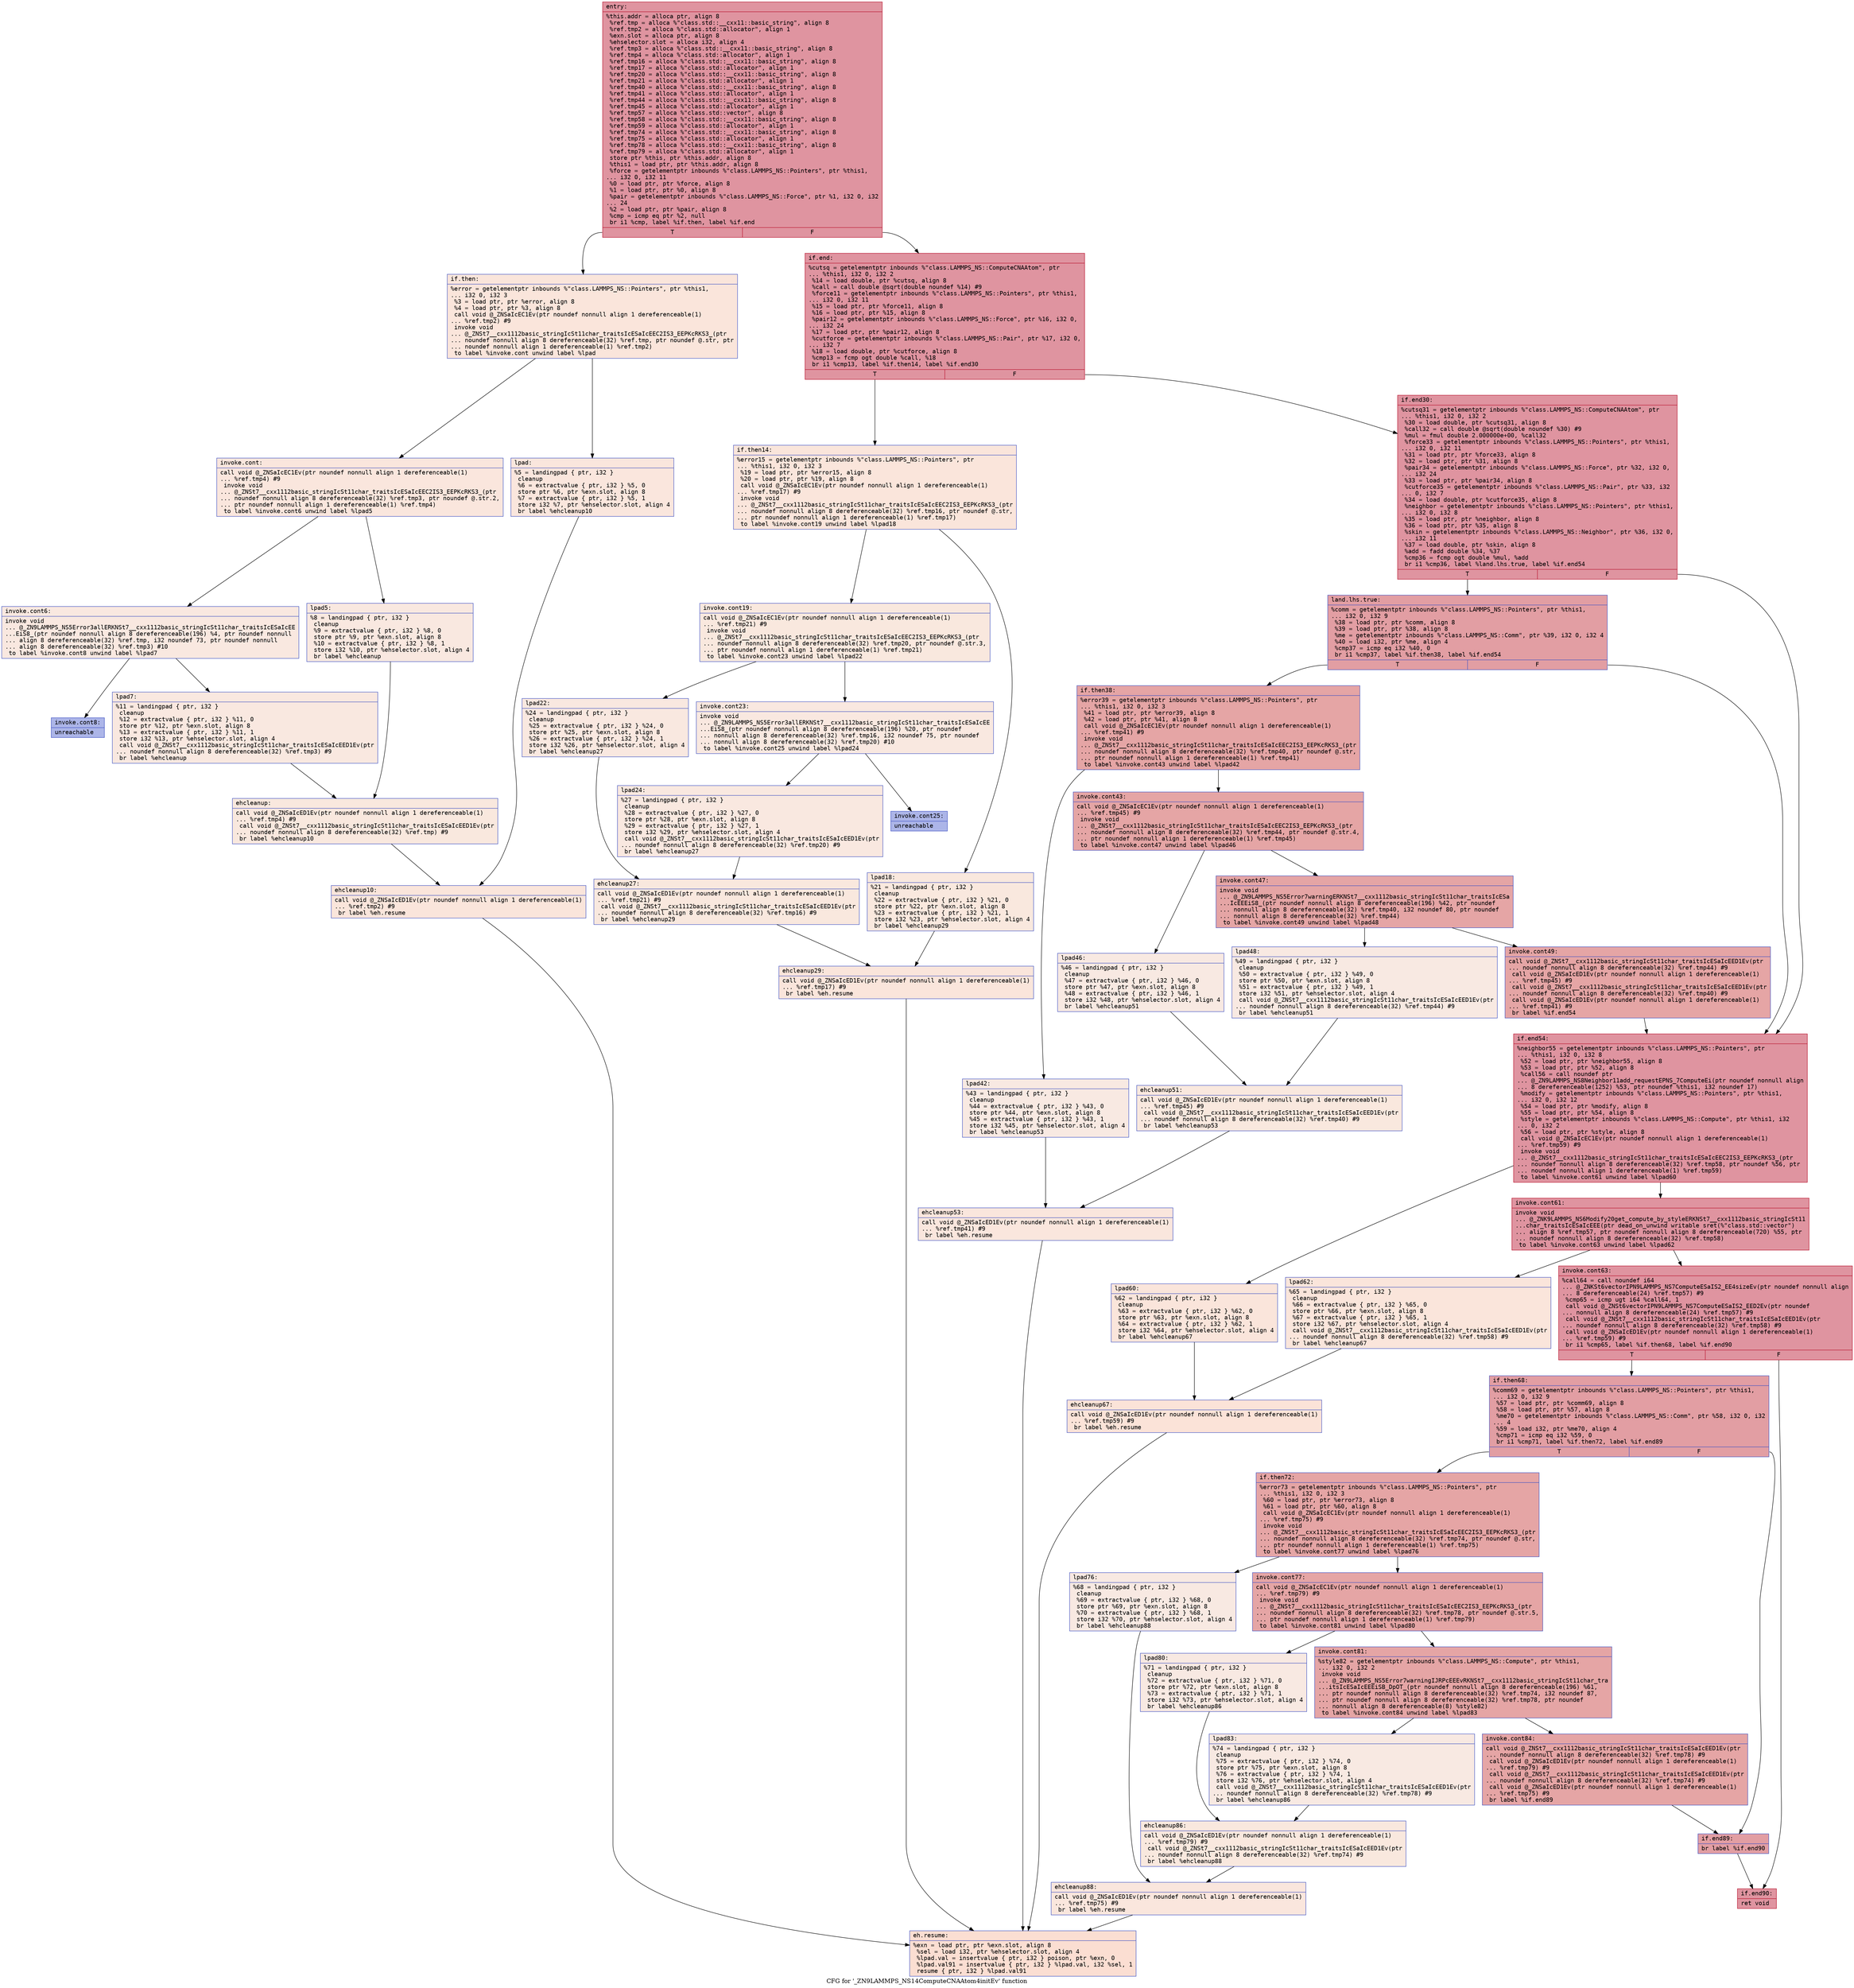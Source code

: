 digraph "CFG for '_ZN9LAMMPS_NS14ComputeCNAAtom4initEv' function" {
	label="CFG for '_ZN9LAMMPS_NS14ComputeCNAAtom4initEv' function";

	Node0x564933a704d0 [shape=record,color="#b70d28ff", style=filled, fillcolor="#b70d2870" fontname="Courier",label="{entry:\l|  %this.addr = alloca ptr, align 8\l  %ref.tmp = alloca %\"class.std::__cxx11::basic_string\", align 8\l  %ref.tmp2 = alloca %\"class.std::allocator\", align 1\l  %exn.slot = alloca ptr, align 8\l  %ehselector.slot = alloca i32, align 4\l  %ref.tmp3 = alloca %\"class.std::__cxx11::basic_string\", align 8\l  %ref.tmp4 = alloca %\"class.std::allocator\", align 1\l  %ref.tmp16 = alloca %\"class.std::__cxx11::basic_string\", align 8\l  %ref.tmp17 = alloca %\"class.std::allocator\", align 1\l  %ref.tmp20 = alloca %\"class.std::__cxx11::basic_string\", align 8\l  %ref.tmp21 = alloca %\"class.std::allocator\", align 1\l  %ref.tmp40 = alloca %\"class.std::__cxx11::basic_string\", align 8\l  %ref.tmp41 = alloca %\"class.std::allocator\", align 1\l  %ref.tmp44 = alloca %\"class.std::__cxx11::basic_string\", align 8\l  %ref.tmp45 = alloca %\"class.std::allocator\", align 1\l  %ref.tmp57 = alloca %\"class.std::vector\", align 8\l  %ref.tmp58 = alloca %\"class.std::__cxx11::basic_string\", align 8\l  %ref.tmp59 = alloca %\"class.std::allocator\", align 1\l  %ref.tmp74 = alloca %\"class.std::__cxx11::basic_string\", align 8\l  %ref.tmp75 = alloca %\"class.std::allocator\", align 1\l  %ref.tmp78 = alloca %\"class.std::__cxx11::basic_string\", align 8\l  %ref.tmp79 = alloca %\"class.std::allocator\", align 1\l  store ptr %this, ptr %this.addr, align 8\l  %this1 = load ptr, ptr %this.addr, align 8\l  %force = getelementptr inbounds %\"class.LAMMPS_NS::Pointers\", ptr %this1,\l... i32 0, i32 11\l  %0 = load ptr, ptr %force, align 8\l  %1 = load ptr, ptr %0, align 8\l  %pair = getelementptr inbounds %\"class.LAMMPS_NS::Force\", ptr %1, i32 0, i32\l... 24\l  %2 = load ptr, ptr %pair, align 8\l  %cmp = icmp eq ptr %2, null\l  br i1 %cmp, label %if.then, label %if.end\l|{<s0>T|<s1>F}}"];
	Node0x564933a704d0:s0 -> Node0x564933a68d60[tooltip="entry -> if.then\nProbability 0.00%" ];
	Node0x564933a704d0:s1 -> Node0x564933a68dd0[tooltip="entry -> if.end\nProbability 100.00%" ];
	Node0x564933a68d60 [shape=record,color="#3d50c3ff", style=filled, fillcolor="#f4c5ad70" fontname="Courier",label="{if.then:\l|  %error = getelementptr inbounds %\"class.LAMMPS_NS::Pointers\", ptr %this1,\l... i32 0, i32 3\l  %3 = load ptr, ptr %error, align 8\l  %4 = load ptr, ptr %3, align 8\l  call void @_ZNSaIcEC1Ev(ptr noundef nonnull align 1 dereferenceable(1)\l... %ref.tmp2) #9\l  invoke void\l... @_ZNSt7__cxx1112basic_stringIcSt11char_traitsIcESaIcEEC2IS3_EEPKcRKS3_(ptr\l... noundef nonnull align 8 dereferenceable(32) %ref.tmp, ptr noundef @.str, ptr\l... noundef nonnull align 1 dereferenceable(1) %ref.tmp2)\l          to label %invoke.cont unwind label %lpad\l}"];
	Node0x564933a68d60 -> Node0x564933a72fb0[tooltip="if.then -> invoke.cont\nProbability 50.00%" ];
	Node0x564933a68d60 -> Node0x564933a73000[tooltip="if.then -> lpad\nProbability 50.00%" ];
	Node0x564933a72fb0 [shape=record,color="#3d50c3ff", style=filled, fillcolor="#f3c7b170" fontname="Courier",label="{invoke.cont:\l|  call void @_ZNSaIcEC1Ev(ptr noundef nonnull align 1 dereferenceable(1)\l... %ref.tmp4) #9\l  invoke void\l... @_ZNSt7__cxx1112basic_stringIcSt11char_traitsIcESaIcEEC2IS3_EEPKcRKS3_(ptr\l... noundef nonnull align 8 dereferenceable(32) %ref.tmp3, ptr noundef @.str.2,\l... ptr noundef nonnull align 1 dereferenceable(1) %ref.tmp4)\l          to label %invoke.cont6 unwind label %lpad5\l}"];
	Node0x564933a72fb0 -> Node0x564933a73320[tooltip="invoke.cont -> invoke.cont6\nProbability 50.00%" ];
	Node0x564933a72fb0 -> Node0x564933a73370[tooltip="invoke.cont -> lpad5\nProbability 50.00%" ];
	Node0x564933a73320 [shape=record,color="#3d50c3ff", style=filled, fillcolor="#f1ccb870" fontname="Courier",label="{invoke.cont6:\l|  invoke void\l... @_ZN9LAMMPS_NS5Error3allERKNSt7__cxx1112basic_stringIcSt11char_traitsIcESaIcEE\l...EiS8_(ptr noundef nonnull align 8 dereferenceable(196) %4, ptr noundef nonnull\l... align 8 dereferenceable(32) %ref.tmp, i32 noundef 73, ptr noundef nonnull\l... align 8 dereferenceable(32) %ref.tmp3) #10\l          to label %invoke.cont8 unwind label %lpad7\l}"];
	Node0x564933a73320 -> Node0x564933a732d0[tooltip="invoke.cont6 -> invoke.cont8\nProbability 0.00%" ];
	Node0x564933a73320 -> Node0x564933a73630[tooltip="invoke.cont6 -> lpad7\nProbability 100.00%" ];
	Node0x564933a732d0 [shape=record,color="#3d50c3ff", style=filled, fillcolor="#4358cb70" fontname="Courier",label="{invoke.cont8:\l|  unreachable\l}"];
	Node0x564933a73000 [shape=record,color="#3d50c3ff", style=filled, fillcolor="#f3c7b170" fontname="Courier",label="{lpad:\l|  %5 = landingpad \{ ptr, i32 \}\l          cleanup\l  %6 = extractvalue \{ ptr, i32 \} %5, 0\l  store ptr %6, ptr %exn.slot, align 8\l  %7 = extractvalue \{ ptr, i32 \} %5, 1\l  store i32 %7, ptr %ehselector.slot, align 4\l  br label %ehcleanup10\l}"];
	Node0x564933a73000 -> Node0x564933a73bf0[tooltip="lpad -> ehcleanup10\nProbability 100.00%" ];
	Node0x564933a73370 [shape=record,color="#3d50c3ff", style=filled, fillcolor="#f1ccb870" fontname="Courier",label="{lpad5:\l|  %8 = landingpad \{ ptr, i32 \}\l          cleanup\l  %9 = extractvalue \{ ptr, i32 \} %8, 0\l  store ptr %9, ptr %exn.slot, align 8\l  %10 = extractvalue \{ ptr, i32 \} %8, 1\l  store i32 %10, ptr %ehselector.slot, align 4\l  br label %ehcleanup\l}"];
	Node0x564933a73370 -> Node0x564933a73f40[tooltip="lpad5 -> ehcleanup\nProbability 100.00%" ];
	Node0x564933a73630 [shape=record,color="#3d50c3ff", style=filled, fillcolor="#f1ccb870" fontname="Courier",label="{lpad7:\l|  %11 = landingpad \{ ptr, i32 \}\l          cleanup\l  %12 = extractvalue \{ ptr, i32 \} %11, 0\l  store ptr %12, ptr %exn.slot, align 8\l  %13 = extractvalue \{ ptr, i32 \} %11, 1\l  store i32 %13, ptr %ehselector.slot, align 4\l  call void @_ZNSt7__cxx1112basic_stringIcSt11char_traitsIcESaIcEED1Ev(ptr\l... noundef nonnull align 8 dereferenceable(32) %ref.tmp3) #9\l  br label %ehcleanup\l}"];
	Node0x564933a73630 -> Node0x564933a73f40[tooltip="lpad7 -> ehcleanup\nProbability 100.00%" ];
	Node0x564933a73f40 [shape=record,color="#3d50c3ff", style=filled, fillcolor="#f2cab570" fontname="Courier",label="{ehcleanup:\l|  call void @_ZNSaIcED1Ev(ptr noundef nonnull align 1 dereferenceable(1)\l... %ref.tmp4) #9\l  call void @_ZNSt7__cxx1112basic_stringIcSt11char_traitsIcESaIcEED1Ev(ptr\l... noundef nonnull align 8 dereferenceable(32) %ref.tmp) #9\l  br label %ehcleanup10\l}"];
	Node0x564933a73f40 -> Node0x564933a73bf0[tooltip="ehcleanup -> ehcleanup10\nProbability 100.00%" ];
	Node0x564933a73bf0 [shape=record,color="#3d50c3ff", style=filled, fillcolor="#f4c5ad70" fontname="Courier",label="{ehcleanup10:\l|  call void @_ZNSaIcED1Ev(ptr noundef nonnull align 1 dereferenceable(1)\l... %ref.tmp2) #9\l  br label %eh.resume\l}"];
	Node0x564933a73bf0 -> Node0x564933a747f0[tooltip="ehcleanup10 -> eh.resume\nProbability 100.00%" ];
	Node0x564933a68dd0 [shape=record,color="#b70d28ff", style=filled, fillcolor="#b70d2870" fontname="Courier",label="{if.end:\l|  %cutsq = getelementptr inbounds %\"class.LAMMPS_NS::ComputeCNAAtom\", ptr\l... %this1, i32 0, i32 2\l  %14 = load double, ptr %cutsq, align 8\l  %call = call double @sqrt(double noundef %14) #9\l  %force11 = getelementptr inbounds %\"class.LAMMPS_NS::Pointers\", ptr %this1,\l... i32 0, i32 11\l  %15 = load ptr, ptr %force11, align 8\l  %16 = load ptr, ptr %15, align 8\l  %pair12 = getelementptr inbounds %\"class.LAMMPS_NS::Force\", ptr %16, i32 0,\l... i32 24\l  %17 = load ptr, ptr %pair12, align 8\l  %cutforce = getelementptr inbounds %\"class.LAMMPS_NS::Pair\", ptr %17, i32 0,\l... i32 7\l  %18 = load double, ptr %cutforce, align 8\l  %cmp13 = fcmp ogt double %call, %18\l  br i1 %cmp13, label %if.then14, label %if.end30\l|{<s0>T|<s1>F}}"];
	Node0x564933a68dd0:s0 -> Node0x564933a75130[tooltip="if.end -> if.then14\nProbability 0.00%" ];
	Node0x564933a68dd0:s1 -> Node0x564933a751b0[tooltip="if.end -> if.end30\nProbability 100.00%" ];
	Node0x564933a75130 [shape=record,color="#3d50c3ff", style=filled, fillcolor="#f4c5ad70" fontname="Courier",label="{if.then14:\l|  %error15 = getelementptr inbounds %\"class.LAMMPS_NS::Pointers\", ptr\l... %this1, i32 0, i32 3\l  %19 = load ptr, ptr %error15, align 8\l  %20 = load ptr, ptr %19, align 8\l  call void @_ZNSaIcEC1Ev(ptr noundef nonnull align 1 dereferenceable(1)\l... %ref.tmp17) #9\l  invoke void\l... @_ZNSt7__cxx1112basic_stringIcSt11char_traitsIcESaIcEEC2IS3_EEPKcRKS3_(ptr\l... noundef nonnull align 8 dereferenceable(32) %ref.tmp16, ptr noundef @.str,\l... ptr noundef nonnull align 1 dereferenceable(1) %ref.tmp17)\l          to label %invoke.cont19 unwind label %lpad18\l}"];
	Node0x564933a75130 -> Node0x564933a75c60[tooltip="if.then14 -> invoke.cont19\nProbability 50.00%" ];
	Node0x564933a75130 -> Node0x564933a75ce0[tooltip="if.then14 -> lpad18\nProbability 50.00%" ];
	Node0x564933a75c60 [shape=record,color="#3d50c3ff", style=filled, fillcolor="#f2cab570" fontname="Courier",label="{invoke.cont19:\l|  call void @_ZNSaIcEC1Ev(ptr noundef nonnull align 1 dereferenceable(1)\l... %ref.tmp21) #9\l  invoke void\l... @_ZNSt7__cxx1112basic_stringIcSt11char_traitsIcESaIcEEC2IS3_EEPKcRKS3_(ptr\l... noundef nonnull align 8 dereferenceable(32) %ref.tmp20, ptr noundef @.str.3,\l... ptr noundef nonnull align 1 dereferenceable(1) %ref.tmp21)\l          to label %invoke.cont23 unwind label %lpad22\l}"];
	Node0x564933a75c60 -> Node0x564933a76060[tooltip="invoke.cont19 -> invoke.cont23\nProbability 50.00%" ];
	Node0x564933a75c60 -> Node0x564933a760b0[tooltip="invoke.cont19 -> lpad22\nProbability 50.00%" ];
	Node0x564933a76060 [shape=record,color="#3d50c3ff", style=filled, fillcolor="#f1ccb870" fontname="Courier",label="{invoke.cont23:\l|  invoke void\l... @_ZN9LAMMPS_NS5Error3allERKNSt7__cxx1112basic_stringIcSt11char_traitsIcESaIcEE\l...EiS8_(ptr noundef nonnull align 8 dereferenceable(196) %20, ptr noundef\l... nonnull align 8 dereferenceable(32) %ref.tmp16, i32 noundef 75, ptr noundef\l... nonnull align 8 dereferenceable(32) %ref.tmp20) #10\l          to label %invoke.cont25 unwind label %lpad24\l}"];
	Node0x564933a76060 -> Node0x564933a76010[tooltip="invoke.cont23 -> invoke.cont25\nProbability 0.00%" ];
	Node0x564933a76060 -> Node0x564933a763d0[tooltip="invoke.cont23 -> lpad24\nProbability 100.00%" ];
	Node0x564933a76010 [shape=record,color="#3d50c3ff", style=filled, fillcolor="#4358cb70" fontname="Courier",label="{invoke.cont25:\l|  unreachable\l}"];
	Node0x564933a75ce0 [shape=record,color="#3d50c3ff", style=filled, fillcolor="#f2cab570" fontname="Courier",label="{lpad18:\l|  %21 = landingpad \{ ptr, i32 \}\l          cleanup\l  %22 = extractvalue \{ ptr, i32 \} %21, 0\l  store ptr %22, ptr %exn.slot, align 8\l  %23 = extractvalue \{ ptr, i32 \} %21, 1\l  store i32 %23, ptr %ehselector.slot, align 4\l  br label %ehcleanup29\l}"];
	Node0x564933a75ce0 -> Node0x564933a76990[tooltip="lpad18 -> ehcleanup29\nProbability 100.00%" ];
	Node0x564933a760b0 [shape=record,color="#3d50c3ff", style=filled, fillcolor="#f1ccb870" fontname="Courier",label="{lpad22:\l|  %24 = landingpad \{ ptr, i32 \}\l          cleanup\l  %25 = extractvalue \{ ptr, i32 \} %24, 0\l  store ptr %25, ptr %exn.slot, align 8\l  %26 = extractvalue \{ ptr, i32 \} %24, 1\l  store i32 %26, ptr %ehselector.slot, align 4\l  br label %ehcleanup27\l}"];
	Node0x564933a760b0 -> Node0x564933a76ce0[tooltip="lpad22 -> ehcleanup27\nProbability 100.00%" ];
	Node0x564933a763d0 [shape=record,color="#3d50c3ff", style=filled, fillcolor="#f1ccb870" fontname="Courier",label="{lpad24:\l|  %27 = landingpad \{ ptr, i32 \}\l          cleanup\l  %28 = extractvalue \{ ptr, i32 \} %27, 0\l  store ptr %28, ptr %exn.slot, align 8\l  %29 = extractvalue \{ ptr, i32 \} %27, 1\l  store i32 %29, ptr %ehselector.slot, align 4\l  call void @_ZNSt7__cxx1112basic_stringIcSt11char_traitsIcESaIcEED1Ev(ptr\l... noundef nonnull align 8 dereferenceable(32) %ref.tmp20) #9\l  br label %ehcleanup27\l}"];
	Node0x564933a763d0 -> Node0x564933a76ce0[tooltip="lpad24 -> ehcleanup27\nProbability 100.00%" ];
	Node0x564933a76ce0 [shape=record,color="#3d50c3ff", style=filled, fillcolor="#f2cab570" fontname="Courier",label="{ehcleanup27:\l|  call void @_ZNSaIcED1Ev(ptr noundef nonnull align 1 dereferenceable(1)\l... %ref.tmp21) #9\l  call void @_ZNSt7__cxx1112basic_stringIcSt11char_traitsIcESaIcEED1Ev(ptr\l... noundef nonnull align 8 dereferenceable(32) %ref.tmp16) #9\l  br label %ehcleanup29\l}"];
	Node0x564933a76ce0 -> Node0x564933a76990[tooltip="ehcleanup27 -> ehcleanup29\nProbability 100.00%" ];
	Node0x564933a76990 [shape=record,color="#3d50c3ff", style=filled, fillcolor="#f4c5ad70" fontname="Courier",label="{ehcleanup29:\l|  call void @_ZNSaIcED1Ev(ptr noundef nonnull align 1 dereferenceable(1)\l... %ref.tmp17) #9\l  br label %eh.resume\l}"];
	Node0x564933a76990 -> Node0x564933a747f0[tooltip="ehcleanup29 -> eh.resume\nProbability 100.00%" ];
	Node0x564933a751b0 [shape=record,color="#b70d28ff", style=filled, fillcolor="#b70d2870" fontname="Courier",label="{if.end30:\l|  %cutsq31 = getelementptr inbounds %\"class.LAMMPS_NS::ComputeCNAAtom\", ptr\l... %this1, i32 0, i32 2\l  %30 = load double, ptr %cutsq31, align 8\l  %call32 = call double @sqrt(double noundef %30) #9\l  %mul = fmul double 2.000000e+00, %call32\l  %force33 = getelementptr inbounds %\"class.LAMMPS_NS::Pointers\", ptr %this1,\l... i32 0, i32 11\l  %31 = load ptr, ptr %force33, align 8\l  %32 = load ptr, ptr %31, align 8\l  %pair34 = getelementptr inbounds %\"class.LAMMPS_NS::Force\", ptr %32, i32 0,\l... i32 24\l  %33 = load ptr, ptr %pair34, align 8\l  %cutforce35 = getelementptr inbounds %\"class.LAMMPS_NS::Pair\", ptr %33, i32\l... 0, i32 7\l  %34 = load double, ptr %cutforce35, align 8\l  %neighbor = getelementptr inbounds %\"class.LAMMPS_NS::Pointers\", ptr %this1,\l... i32 0, i32 8\l  %35 = load ptr, ptr %neighbor, align 8\l  %36 = load ptr, ptr %35, align 8\l  %skin = getelementptr inbounds %\"class.LAMMPS_NS::Neighbor\", ptr %36, i32 0,\l... i32 11\l  %37 = load double, ptr %skin, align 8\l  %add = fadd double %34, %37\l  %cmp36 = fcmp ogt double %mul, %add\l  br i1 %cmp36, label %land.lhs.true, label %if.end54\l|{<s0>T|<s1>F}}"];
	Node0x564933a751b0:s0 -> Node0x564933a782c0[tooltip="if.end30 -> land.lhs.true\nProbability 50.00%" ];
	Node0x564933a751b0:s1 -> Node0x564933a78340[tooltip="if.end30 -> if.end54\nProbability 50.00%" ];
	Node0x564933a782c0 [shape=record,color="#3d50c3ff", style=filled, fillcolor="#be242e70" fontname="Courier",label="{land.lhs.true:\l|  %comm = getelementptr inbounds %\"class.LAMMPS_NS::Pointers\", ptr %this1,\l... i32 0, i32 9\l  %38 = load ptr, ptr %comm, align 8\l  %39 = load ptr, ptr %38, align 8\l  %me = getelementptr inbounds %\"class.LAMMPS_NS::Comm\", ptr %39, i32 0, i32 4\l  %40 = load i32, ptr %me, align 4\l  %cmp37 = icmp eq i32 %40, 0\l  br i1 %cmp37, label %if.then38, label %if.end54\l|{<s0>T|<s1>F}}"];
	Node0x564933a782c0:s0 -> Node0x564933a78890[tooltip="land.lhs.true -> if.then38\nProbability 37.50%" ];
	Node0x564933a782c0:s1 -> Node0x564933a78340[tooltip="land.lhs.true -> if.end54\nProbability 62.50%" ];
	Node0x564933a78890 [shape=record,color="#3d50c3ff", style=filled, fillcolor="#c5333470" fontname="Courier",label="{if.then38:\l|  %error39 = getelementptr inbounds %\"class.LAMMPS_NS::Pointers\", ptr\l... %this1, i32 0, i32 3\l  %41 = load ptr, ptr %error39, align 8\l  %42 = load ptr, ptr %41, align 8\l  call void @_ZNSaIcEC1Ev(ptr noundef nonnull align 1 dereferenceable(1)\l... %ref.tmp41) #9\l  invoke void\l... @_ZNSt7__cxx1112basic_stringIcSt11char_traitsIcESaIcEEC2IS3_EEPKcRKS3_(ptr\l... noundef nonnull align 8 dereferenceable(32) %ref.tmp40, ptr noundef @.str,\l... ptr noundef nonnull align 1 dereferenceable(1) %ref.tmp41)\l          to label %invoke.cont43 unwind label %lpad42\l}"];
	Node0x564933a78890 -> Node0x564933a78d20[tooltip="if.then38 -> invoke.cont43\nProbability 100.00%" ];
	Node0x564933a78890 -> Node0x564933a78da0[tooltip="if.then38 -> lpad42\nProbability 0.00%" ];
	Node0x564933a78d20 [shape=record,color="#3d50c3ff", style=filled, fillcolor="#c5333470" fontname="Courier",label="{invoke.cont43:\l|  call void @_ZNSaIcEC1Ev(ptr noundef nonnull align 1 dereferenceable(1)\l... %ref.tmp45) #9\l  invoke void\l... @_ZNSt7__cxx1112basic_stringIcSt11char_traitsIcESaIcEEC2IS3_EEPKcRKS3_(ptr\l... noundef nonnull align 8 dereferenceable(32) %ref.tmp44, ptr noundef @.str.4,\l... ptr noundef nonnull align 1 dereferenceable(1) %ref.tmp45)\l          to label %invoke.cont47 unwind label %lpad46\l}"];
	Node0x564933a78d20 -> Node0x564933a790c0[tooltip="invoke.cont43 -> invoke.cont47\nProbability 100.00%" ];
	Node0x564933a78d20 -> Node0x564933a79110[tooltip="invoke.cont43 -> lpad46\nProbability 0.00%" ];
	Node0x564933a790c0 [shape=record,color="#3d50c3ff", style=filled, fillcolor="#c5333470" fontname="Courier",label="{invoke.cont47:\l|  invoke void\l... @_ZN9LAMMPS_NS5Error7warningERKNSt7__cxx1112basic_stringIcSt11char_traitsIcESa\l...IcEEEiS8_(ptr noundef nonnull align 8 dereferenceable(196) %42, ptr noundef\l... nonnull align 8 dereferenceable(32) %ref.tmp40, i32 noundef 80, ptr noundef\l... nonnull align 8 dereferenceable(32) %ref.tmp44)\l          to label %invoke.cont49 unwind label %lpad48\l}"];
	Node0x564933a790c0 -> Node0x564933a79070[tooltip="invoke.cont47 -> invoke.cont49\nProbability 100.00%" ];
	Node0x564933a790c0 -> Node0x564933a793d0[tooltip="invoke.cont47 -> lpad48\nProbability 0.00%" ];
	Node0x564933a79070 [shape=record,color="#3d50c3ff", style=filled, fillcolor="#c5333470" fontname="Courier",label="{invoke.cont49:\l|  call void @_ZNSt7__cxx1112basic_stringIcSt11char_traitsIcESaIcEED1Ev(ptr\l... noundef nonnull align 8 dereferenceable(32) %ref.tmp44) #9\l  call void @_ZNSaIcED1Ev(ptr noundef nonnull align 1 dereferenceable(1)\l... %ref.tmp45) #9\l  call void @_ZNSt7__cxx1112basic_stringIcSt11char_traitsIcESaIcEED1Ev(ptr\l... noundef nonnull align 8 dereferenceable(32) %ref.tmp40) #9\l  call void @_ZNSaIcED1Ev(ptr noundef nonnull align 1 dereferenceable(1)\l... %ref.tmp41) #9\l  br label %if.end54\l}"];
	Node0x564933a79070 -> Node0x564933a78340[tooltip="invoke.cont49 -> if.end54\nProbability 100.00%" ];
	Node0x564933a78da0 [shape=record,color="#3d50c3ff", style=filled, fillcolor="#efcebd70" fontname="Courier",label="{lpad42:\l|  %43 = landingpad \{ ptr, i32 \}\l          cleanup\l  %44 = extractvalue \{ ptr, i32 \} %43, 0\l  store ptr %44, ptr %exn.slot, align 8\l  %45 = extractvalue \{ ptr, i32 \} %43, 1\l  store i32 %45, ptr %ehselector.slot, align 4\l  br label %ehcleanup53\l}"];
	Node0x564933a78da0 -> Node0x564933a79e90[tooltip="lpad42 -> ehcleanup53\nProbability 100.00%" ];
	Node0x564933a79110 [shape=record,color="#3d50c3ff", style=filled, fillcolor="#efcebd70" fontname="Courier",label="{lpad46:\l|  %46 = landingpad \{ ptr, i32 \}\l          cleanup\l  %47 = extractvalue \{ ptr, i32 \} %46, 0\l  store ptr %47, ptr %exn.slot, align 8\l  %48 = extractvalue \{ ptr, i32 \} %46, 1\l  store i32 %48, ptr %ehselector.slot, align 4\l  br label %ehcleanup51\l}"];
	Node0x564933a79110 -> Node0x564933a7aa10[tooltip="lpad46 -> ehcleanup51\nProbability 100.00%" ];
	Node0x564933a793d0 [shape=record,color="#3d50c3ff", style=filled, fillcolor="#efcebd70" fontname="Courier",label="{lpad48:\l|  %49 = landingpad \{ ptr, i32 \}\l          cleanup\l  %50 = extractvalue \{ ptr, i32 \} %49, 0\l  store ptr %50, ptr %exn.slot, align 8\l  %51 = extractvalue \{ ptr, i32 \} %49, 1\l  store i32 %51, ptr %ehselector.slot, align 4\l  call void @_ZNSt7__cxx1112basic_stringIcSt11char_traitsIcESaIcEED1Ev(ptr\l... noundef nonnull align 8 dereferenceable(32) %ref.tmp44) #9\l  br label %ehcleanup51\l}"];
	Node0x564933a793d0 -> Node0x564933a7aa10[tooltip="lpad48 -> ehcleanup51\nProbability 100.00%" ];
	Node0x564933a7aa10 [shape=record,color="#3d50c3ff", style=filled, fillcolor="#f2cab570" fontname="Courier",label="{ehcleanup51:\l|  call void @_ZNSaIcED1Ev(ptr noundef nonnull align 1 dereferenceable(1)\l... %ref.tmp45) #9\l  call void @_ZNSt7__cxx1112basic_stringIcSt11char_traitsIcESaIcEED1Ev(ptr\l... noundef nonnull align 8 dereferenceable(32) %ref.tmp40) #9\l  br label %ehcleanup53\l}"];
	Node0x564933a7aa10 -> Node0x564933a79e90[tooltip="ehcleanup51 -> ehcleanup53\nProbability 100.00%" ];
	Node0x564933a79e90 [shape=record,color="#3d50c3ff", style=filled, fillcolor="#f3c7b170" fontname="Courier",label="{ehcleanup53:\l|  call void @_ZNSaIcED1Ev(ptr noundef nonnull align 1 dereferenceable(1)\l... %ref.tmp41) #9\l  br label %eh.resume\l}"];
	Node0x564933a79e90 -> Node0x564933a747f0[tooltip="ehcleanup53 -> eh.resume\nProbability 100.00%" ];
	Node0x564933a78340 [shape=record,color="#b70d28ff", style=filled, fillcolor="#b70d2870" fontname="Courier",label="{if.end54:\l|  %neighbor55 = getelementptr inbounds %\"class.LAMMPS_NS::Pointers\", ptr\l... %this1, i32 0, i32 8\l  %52 = load ptr, ptr %neighbor55, align 8\l  %53 = load ptr, ptr %52, align 8\l  %call56 = call noundef ptr\l... @_ZN9LAMMPS_NS8Neighbor11add_requestEPNS_7ComputeEi(ptr noundef nonnull align\l... 8 dereferenceable(1252) %53, ptr noundef %this1, i32 noundef 17)\l  %modify = getelementptr inbounds %\"class.LAMMPS_NS::Pointers\", ptr %this1,\l... i32 0, i32 12\l  %54 = load ptr, ptr %modify, align 8\l  %55 = load ptr, ptr %54, align 8\l  %style = getelementptr inbounds %\"class.LAMMPS_NS::Compute\", ptr %this1, i32\l... 0, i32 2\l  %56 = load ptr, ptr %style, align 8\l  call void @_ZNSaIcEC1Ev(ptr noundef nonnull align 1 dereferenceable(1)\l... %ref.tmp59) #9\l  invoke void\l... @_ZNSt7__cxx1112basic_stringIcSt11char_traitsIcESaIcEEC2IS3_EEPKcRKS3_(ptr\l... noundef nonnull align 8 dereferenceable(32) %ref.tmp58, ptr noundef %56, ptr\l... noundef nonnull align 1 dereferenceable(1) %ref.tmp59)\l          to label %invoke.cont61 unwind label %lpad60\l}"];
	Node0x564933a78340 -> Node0x564933a7bb60[tooltip="if.end54 -> invoke.cont61\nProbability 100.00%" ];
	Node0x564933a78340 -> Node0x564933a7bbe0[tooltip="if.end54 -> lpad60\nProbability 0.00%" ];
	Node0x564933a7bb60 [shape=record,color="#b70d28ff", style=filled, fillcolor="#b70d2870" fontname="Courier",label="{invoke.cont61:\l|  invoke void\l... @_ZNK9LAMMPS_NS6Modify20get_compute_by_styleERKNSt7__cxx1112basic_stringIcSt11\l...char_traitsIcESaIcEEE(ptr dead_on_unwind writable sret(%\"class.std::vector\")\l... align 8 %ref.tmp57, ptr noundef nonnull align 8 dereferenceable(720) %55, ptr\l... noundef nonnull align 8 dereferenceable(32) %ref.tmp58)\l          to label %invoke.cont63 unwind label %lpad62\l}"];
	Node0x564933a7bb60 -> Node0x564933a7bb10[tooltip="invoke.cont61 -> invoke.cont63\nProbability 100.00%" ];
	Node0x564933a7bb60 -> Node0x564933a7bfa0[tooltip="invoke.cont61 -> lpad62\nProbability 0.00%" ];
	Node0x564933a7bb10 [shape=record,color="#b70d28ff", style=filled, fillcolor="#b70d2870" fontname="Courier",label="{invoke.cont63:\l|  %call64 = call noundef i64\l... @_ZNKSt6vectorIPN9LAMMPS_NS7ComputeESaIS2_EE4sizeEv(ptr noundef nonnull align\l... 8 dereferenceable(24) %ref.tmp57) #9\l  %cmp65 = icmp ugt i64 %call64, 1\l  call void @_ZNSt6vectorIPN9LAMMPS_NS7ComputeESaIS2_EED2Ev(ptr noundef\l... nonnull align 8 dereferenceable(24) %ref.tmp57) #9\l  call void @_ZNSt7__cxx1112basic_stringIcSt11char_traitsIcESaIcEED1Ev(ptr\l... noundef nonnull align 8 dereferenceable(32) %ref.tmp58) #9\l  call void @_ZNSaIcED1Ev(ptr noundef nonnull align 1 dereferenceable(1)\l... %ref.tmp59) #9\l  br i1 %cmp65, label %if.then68, label %if.end90\l|{<s0>T|<s1>F}}"];
	Node0x564933a7bb10:s0 -> Node0x564933a7ca90[tooltip="invoke.cont63 -> if.then68\nProbability 50.00%" ];
	Node0x564933a7bb10:s1 -> Node0x564933a7cb70[tooltip="invoke.cont63 -> if.end90\nProbability 50.00%" ];
	Node0x564933a7ca90 [shape=record,color="#3d50c3ff", style=filled, fillcolor="#be242e70" fontname="Courier",label="{if.then68:\l|  %comm69 = getelementptr inbounds %\"class.LAMMPS_NS::Pointers\", ptr %this1,\l... i32 0, i32 9\l  %57 = load ptr, ptr %comm69, align 8\l  %58 = load ptr, ptr %57, align 8\l  %me70 = getelementptr inbounds %\"class.LAMMPS_NS::Comm\", ptr %58, i32 0, i32\l... 4\l  %59 = load i32, ptr %me70, align 4\l  %cmp71 = icmp eq i32 %59, 0\l  br i1 %cmp71, label %if.then72, label %if.end89\l|{<s0>T|<s1>F}}"];
	Node0x564933a7ca90:s0 -> Node0x564933a753c0[tooltip="if.then68 -> if.then72\nProbability 37.50%" ];
	Node0x564933a7ca90:s1 -> Node0x564933a75440[tooltip="if.then68 -> if.end89\nProbability 62.50%" ];
	Node0x564933a753c0 [shape=record,color="#3d50c3ff", style=filled, fillcolor="#c5333470" fontname="Courier",label="{if.then72:\l|  %error73 = getelementptr inbounds %\"class.LAMMPS_NS::Pointers\", ptr\l... %this1, i32 0, i32 3\l  %60 = load ptr, ptr %error73, align 8\l  %61 = load ptr, ptr %60, align 8\l  call void @_ZNSaIcEC1Ev(ptr noundef nonnull align 1 dereferenceable(1)\l... %ref.tmp75) #9\l  invoke void\l... @_ZNSt7__cxx1112basic_stringIcSt11char_traitsIcESaIcEEC2IS3_EEPKcRKS3_(ptr\l... noundef nonnull align 8 dereferenceable(32) %ref.tmp74, ptr noundef @.str,\l... ptr noundef nonnull align 1 dereferenceable(1) %ref.tmp75)\l          to label %invoke.cont77 unwind label %lpad76\l}"];
	Node0x564933a753c0 -> Node0x564933a75930[tooltip="if.then72 -> invoke.cont77\nProbability 100.00%" ];
	Node0x564933a753c0 -> Node0x564933a7dcf0[tooltip="if.then72 -> lpad76\nProbability 0.00%" ];
	Node0x564933a75930 [shape=record,color="#3d50c3ff", style=filled, fillcolor="#c5333470" fontname="Courier",label="{invoke.cont77:\l|  call void @_ZNSaIcEC1Ev(ptr noundef nonnull align 1 dereferenceable(1)\l... %ref.tmp79) #9\l  invoke void\l... @_ZNSt7__cxx1112basic_stringIcSt11char_traitsIcESaIcEEC2IS3_EEPKcRKS3_(ptr\l... noundef nonnull align 8 dereferenceable(32) %ref.tmp78, ptr noundef @.str.5,\l... ptr noundef nonnull align 1 dereferenceable(1) %ref.tmp79)\l          to label %invoke.cont81 unwind label %lpad80\l}"];
	Node0x564933a75930 -> Node0x564933a7e040[tooltip="invoke.cont77 -> invoke.cont81\nProbability 100.00%" ];
	Node0x564933a75930 -> Node0x564933a7e090[tooltip="invoke.cont77 -> lpad80\nProbability 0.00%" ];
	Node0x564933a7e040 [shape=record,color="#3d50c3ff", style=filled, fillcolor="#c5333470" fontname="Courier",label="{invoke.cont81:\l|  %style82 = getelementptr inbounds %\"class.LAMMPS_NS::Compute\", ptr %this1,\l... i32 0, i32 2\l  invoke void\l... @_ZN9LAMMPS_NS5Error7warningIJRPcEEEvRKNSt7__cxx1112basic_stringIcSt11char_tra\l...itsIcESaIcEEEiSB_DpOT_(ptr noundef nonnull align 8 dereferenceable(196) %61,\l... ptr noundef nonnull align 8 dereferenceable(32) %ref.tmp74, i32 noundef 87,\l... ptr noundef nonnull align 8 dereferenceable(32) %ref.tmp78, ptr noundef\l... nonnull align 8 dereferenceable(8) %style82)\l          to label %invoke.cont84 unwind label %lpad83\l}"];
	Node0x564933a7e040 -> Node0x564933a7dff0[tooltip="invoke.cont81 -> invoke.cont84\nProbability 100.00%" ];
	Node0x564933a7e040 -> Node0x564933a7e410[tooltip="invoke.cont81 -> lpad83\nProbability 0.00%" ];
	Node0x564933a7dff0 [shape=record,color="#3d50c3ff", style=filled, fillcolor="#c5333470" fontname="Courier",label="{invoke.cont84:\l|  call void @_ZNSt7__cxx1112basic_stringIcSt11char_traitsIcESaIcEED1Ev(ptr\l... noundef nonnull align 8 dereferenceable(32) %ref.tmp78) #9\l  call void @_ZNSaIcED1Ev(ptr noundef nonnull align 1 dereferenceable(1)\l... %ref.tmp79) #9\l  call void @_ZNSt7__cxx1112basic_stringIcSt11char_traitsIcESaIcEED1Ev(ptr\l... noundef nonnull align 8 dereferenceable(32) %ref.tmp74) #9\l  call void @_ZNSaIcED1Ev(ptr noundef nonnull align 1 dereferenceable(1)\l... %ref.tmp75) #9\l  br label %if.end89\l}"];
	Node0x564933a7dff0 -> Node0x564933a75440[tooltip="invoke.cont84 -> if.end89\nProbability 100.00%" ];
	Node0x564933a7bbe0 [shape=record,color="#3d50c3ff", style=filled, fillcolor="#f4c5ad70" fontname="Courier",label="{lpad60:\l|  %62 = landingpad \{ ptr, i32 \}\l          cleanup\l  %63 = extractvalue \{ ptr, i32 \} %62, 0\l  store ptr %63, ptr %exn.slot, align 8\l  %64 = extractvalue \{ ptr, i32 \} %62, 1\l  store i32 %64, ptr %ehselector.slot, align 4\l  br label %ehcleanup67\l}"];
	Node0x564933a7bbe0 -> Node0x564933a7ed50[tooltip="lpad60 -> ehcleanup67\nProbability 100.00%" ];
	Node0x564933a7bfa0 [shape=record,color="#3d50c3ff", style=filled, fillcolor="#f4c5ad70" fontname="Courier",label="{lpad62:\l|  %65 = landingpad \{ ptr, i32 \}\l          cleanup\l  %66 = extractvalue \{ ptr, i32 \} %65, 0\l  store ptr %66, ptr %exn.slot, align 8\l  %67 = extractvalue \{ ptr, i32 \} %65, 1\l  store i32 %67, ptr %ehselector.slot, align 4\l  call void @_ZNSt7__cxx1112basic_stringIcSt11char_traitsIcESaIcEED1Ev(ptr\l... noundef nonnull align 8 dereferenceable(32) %ref.tmp58) #9\l  br label %ehcleanup67\l}"];
	Node0x564933a7bfa0 -> Node0x564933a7ed50[tooltip="lpad62 -> ehcleanup67\nProbability 100.00%" ];
	Node0x564933a7ed50 [shape=record,color="#3d50c3ff", style=filled, fillcolor="#f6bfa670" fontname="Courier",label="{ehcleanup67:\l|  call void @_ZNSaIcED1Ev(ptr noundef nonnull align 1 dereferenceable(1)\l... %ref.tmp59) #9\l  br label %eh.resume\l}"];
	Node0x564933a7ed50 -> Node0x564933a747f0[tooltip="ehcleanup67 -> eh.resume\nProbability 100.00%" ];
	Node0x564933a7dcf0 [shape=record,color="#3d50c3ff", style=filled, fillcolor="#efcebd70" fontname="Courier",label="{lpad76:\l|  %68 = landingpad \{ ptr, i32 \}\l          cleanup\l  %69 = extractvalue \{ ptr, i32 \} %68, 0\l  store ptr %69, ptr %exn.slot, align 8\l  %70 = extractvalue \{ ptr, i32 \} %68, 1\l  store i32 %70, ptr %ehselector.slot, align 4\l  br label %ehcleanup88\l}"];
	Node0x564933a7dcf0 -> Node0x564933a7f640[tooltip="lpad76 -> ehcleanup88\nProbability 100.00%" ];
	Node0x564933a7e090 [shape=record,color="#3d50c3ff", style=filled, fillcolor="#efcebd70" fontname="Courier",label="{lpad80:\l|  %71 = landingpad \{ ptr, i32 \}\l          cleanup\l  %72 = extractvalue \{ ptr, i32 \} %71, 0\l  store ptr %72, ptr %exn.slot, align 8\l  %73 = extractvalue \{ ptr, i32 \} %71, 1\l  store i32 %73, ptr %ehselector.slot, align 4\l  br label %ehcleanup86\l}"];
	Node0x564933a7e090 -> Node0x564933a7f9b0[tooltip="lpad80 -> ehcleanup86\nProbability 100.00%" ];
	Node0x564933a7e410 [shape=record,color="#3d50c3ff", style=filled, fillcolor="#efcebd70" fontname="Courier",label="{lpad83:\l|  %74 = landingpad \{ ptr, i32 \}\l          cleanup\l  %75 = extractvalue \{ ptr, i32 \} %74, 0\l  store ptr %75, ptr %exn.slot, align 8\l  %76 = extractvalue \{ ptr, i32 \} %74, 1\l  store i32 %76, ptr %ehselector.slot, align 4\l  call void @_ZNSt7__cxx1112basic_stringIcSt11char_traitsIcESaIcEED1Ev(ptr\l... noundef nonnull align 8 dereferenceable(32) %ref.tmp78) #9\l  br label %ehcleanup86\l}"];
	Node0x564933a7e410 -> Node0x564933a7f9b0[tooltip="lpad83 -> ehcleanup86\nProbability 100.00%" ];
	Node0x564933a7f9b0 [shape=record,color="#3d50c3ff", style=filled, fillcolor="#f2cab570" fontname="Courier",label="{ehcleanup86:\l|  call void @_ZNSaIcED1Ev(ptr noundef nonnull align 1 dereferenceable(1)\l... %ref.tmp79) #9\l  call void @_ZNSt7__cxx1112basic_stringIcSt11char_traitsIcESaIcEED1Ev(ptr\l... noundef nonnull align 8 dereferenceable(32) %ref.tmp74) #9\l  br label %ehcleanup88\l}"];
	Node0x564933a7f9b0 -> Node0x564933a7f640[tooltip="ehcleanup86 -> ehcleanup88\nProbability 100.00%" ];
	Node0x564933a7f640 [shape=record,color="#3d50c3ff", style=filled, fillcolor="#f3c7b170" fontname="Courier",label="{ehcleanup88:\l|  call void @_ZNSaIcED1Ev(ptr noundef nonnull align 1 dereferenceable(1)\l... %ref.tmp75) #9\l  br label %eh.resume\l}"];
	Node0x564933a7f640 -> Node0x564933a747f0[tooltip="ehcleanup88 -> eh.resume\nProbability 100.00%" ];
	Node0x564933a75440 [shape=record,color="#3d50c3ff", style=filled, fillcolor="#be242e70" fontname="Courier",label="{if.end89:\l|  br label %if.end90\l}"];
	Node0x564933a75440 -> Node0x564933a7cb70[tooltip="if.end89 -> if.end90\nProbability 100.00%" ];
	Node0x564933a7cb70 [shape=record,color="#b70d28ff", style=filled, fillcolor="#b70d2870" fontname="Courier",label="{if.end90:\l|  ret void\l}"];
	Node0x564933a747f0 [shape=record,color="#3d50c3ff", style=filled, fillcolor="#f7b59970" fontname="Courier",label="{eh.resume:\l|  %exn = load ptr, ptr %exn.slot, align 8\l  %sel = load i32, ptr %ehselector.slot, align 4\l  %lpad.val = insertvalue \{ ptr, i32 \} poison, ptr %exn, 0\l  %lpad.val91 = insertvalue \{ ptr, i32 \} %lpad.val, i32 %sel, 1\l  resume \{ ptr, i32 \} %lpad.val91\l}"];
}
